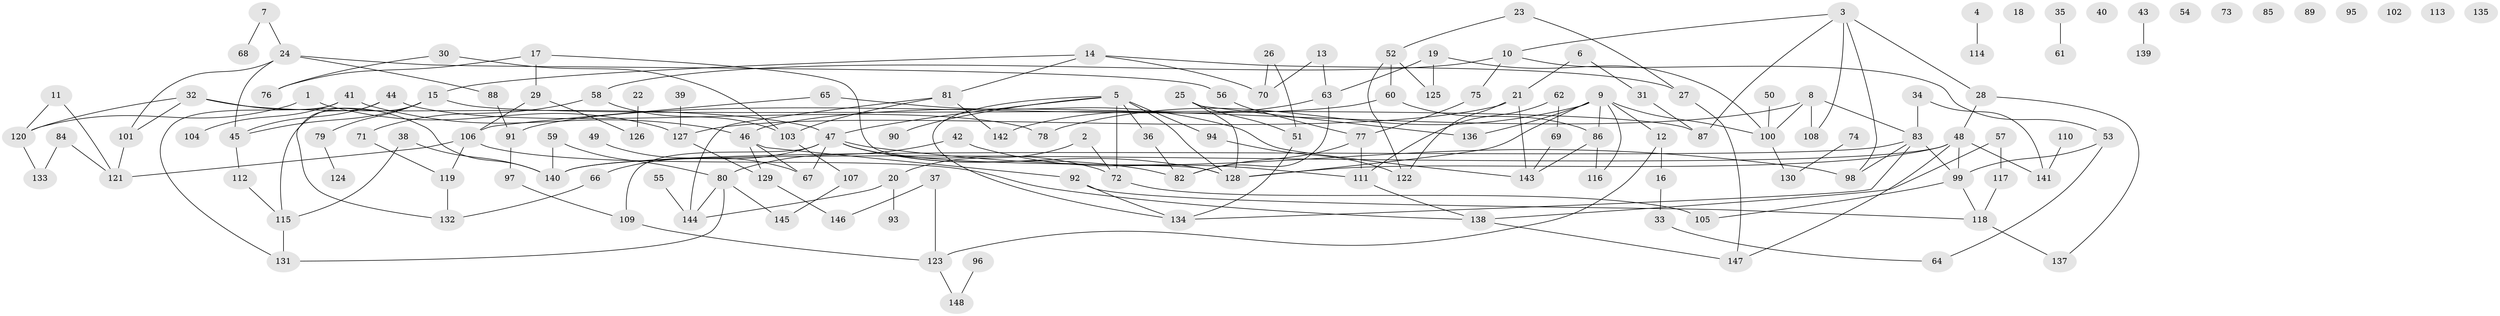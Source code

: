 // Generated by graph-tools (version 1.1) at 2025/39/03/09/25 04:39:32]
// undirected, 148 vertices, 196 edges
graph export_dot {
graph [start="1"]
  node [color=gray90,style=filled];
  1;
  2;
  3;
  4;
  5;
  6;
  7;
  8;
  9;
  10;
  11;
  12;
  13;
  14;
  15;
  16;
  17;
  18;
  19;
  20;
  21;
  22;
  23;
  24;
  25;
  26;
  27;
  28;
  29;
  30;
  31;
  32;
  33;
  34;
  35;
  36;
  37;
  38;
  39;
  40;
  41;
  42;
  43;
  44;
  45;
  46;
  47;
  48;
  49;
  50;
  51;
  52;
  53;
  54;
  55;
  56;
  57;
  58;
  59;
  60;
  61;
  62;
  63;
  64;
  65;
  66;
  67;
  68;
  69;
  70;
  71;
  72;
  73;
  74;
  75;
  76;
  77;
  78;
  79;
  80;
  81;
  82;
  83;
  84;
  85;
  86;
  87;
  88;
  89;
  90;
  91;
  92;
  93;
  94;
  95;
  96;
  97;
  98;
  99;
  100;
  101;
  102;
  103;
  104;
  105;
  106;
  107;
  108;
  109;
  110;
  111;
  112;
  113;
  114;
  115;
  116;
  117;
  118;
  119;
  120;
  121;
  122;
  123;
  124;
  125;
  126;
  127;
  128;
  129;
  130;
  131;
  132;
  133;
  134;
  135;
  136;
  137;
  138;
  139;
  140;
  141;
  142;
  143;
  144;
  145;
  146;
  147;
  148;
  1 -- 120;
  1 -- 127;
  2 -- 20;
  2 -- 72;
  3 -- 10;
  3 -- 28;
  3 -- 87;
  3 -- 98;
  3 -- 108;
  4 -- 114;
  5 -- 36;
  5 -- 47;
  5 -- 72;
  5 -- 90;
  5 -- 94;
  5 -- 128;
  5 -- 134;
  6 -- 21;
  6 -- 31;
  7 -- 24;
  7 -- 68;
  8 -- 46;
  8 -- 83;
  8 -- 100;
  8 -- 108;
  9 -- 12;
  9 -- 78;
  9 -- 86;
  9 -- 100;
  9 -- 116;
  9 -- 128;
  9 -- 136;
  10 -- 53;
  10 -- 58;
  10 -- 75;
  11 -- 120;
  11 -- 121;
  12 -- 16;
  12 -- 123;
  13 -- 63;
  13 -- 70;
  14 -- 15;
  14 -- 27;
  14 -- 70;
  14 -- 81;
  15 -- 45;
  15 -- 79;
  15 -- 87;
  15 -- 115;
  16 -- 33;
  17 -- 29;
  17 -- 76;
  17 -- 128;
  19 -- 63;
  19 -- 100;
  19 -- 125;
  20 -- 93;
  20 -- 144;
  21 -- 122;
  21 -- 127;
  21 -- 143;
  22 -- 126;
  23 -- 27;
  23 -- 52;
  24 -- 45;
  24 -- 56;
  24 -- 88;
  24 -- 101;
  25 -- 51;
  25 -- 128;
  25 -- 136;
  26 -- 51;
  26 -- 70;
  27 -- 147;
  28 -- 48;
  28 -- 137;
  29 -- 106;
  29 -- 126;
  30 -- 76;
  30 -- 103;
  31 -- 87;
  32 -- 47;
  32 -- 101;
  32 -- 120;
  32 -- 140;
  33 -- 64;
  34 -- 83;
  34 -- 141;
  35 -- 61;
  36 -- 82;
  37 -- 123;
  37 -- 146;
  38 -- 115;
  38 -- 140;
  39 -- 127;
  41 -- 46;
  41 -- 104;
  41 -- 131;
  42 -- 80;
  42 -- 111;
  43 -- 139;
  44 -- 45;
  44 -- 78;
  44 -- 132;
  45 -- 112;
  46 -- 67;
  46 -- 92;
  46 -- 129;
  47 -- 66;
  47 -- 67;
  47 -- 72;
  47 -- 82;
  47 -- 98;
  47 -- 109;
  47 -- 128;
  48 -- 99;
  48 -- 128;
  48 -- 140;
  48 -- 141;
  48 -- 147;
  49 -- 67;
  50 -- 100;
  51 -- 134;
  52 -- 60;
  52 -- 122;
  52 -- 125;
  53 -- 64;
  53 -- 99;
  55 -- 144;
  56 -- 77;
  57 -- 117;
  57 -- 138;
  58 -- 71;
  58 -- 103;
  59 -- 80;
  59 -- 140;
  60 -- 86;
  60 -- 91;
  62 -- 69;
  62 -- 111;
  63 -- 82;
  63 -- 142;
  65 -- 106;
  65 -- 143;
  66 -- 132;
  69 -- 143;
  71 -- 119;
  72 -- 105;
  74 -- 130;
  75 -- 77;
  77 -- 82;
  77 -- 111;
  79 -- 124;
  80 -- 131;
  80 -- 144;
  80 -- 145;
  81 -- 103;
  81 -- 142;
  81 -- 144;
  83 -- 98;
  83 -- 99;
  83 -- 134;
  83 -- 140;
  84 -- 121;
  84 -- 133;
  86 -- 116;
  86 -- 143;
  88 -- 91;
  91 -- 97;
  92 -- 118;
  92 -- 134;
  94 -- 122;
  96 -- 148;
  97 -- 109;
  99 -- 105;
  99 -- 118;
  100 -- 130;
  101 -- 121;
  103 -- 107;
  106 -- 119;
  106 -- 121;
  106 -- 138;
  107 -- 145;
  109 -- 123;
  110 -- 141;
  111 -- 138;
  112 -- 115;
  115 -- 131;
  117 -- 118;
  118 -- 137;
  119 -- 132;
  120 -- 133;
  123 -- 148;
  127 -- 129;
  129 -- 146;
  138 -- 147;
}
